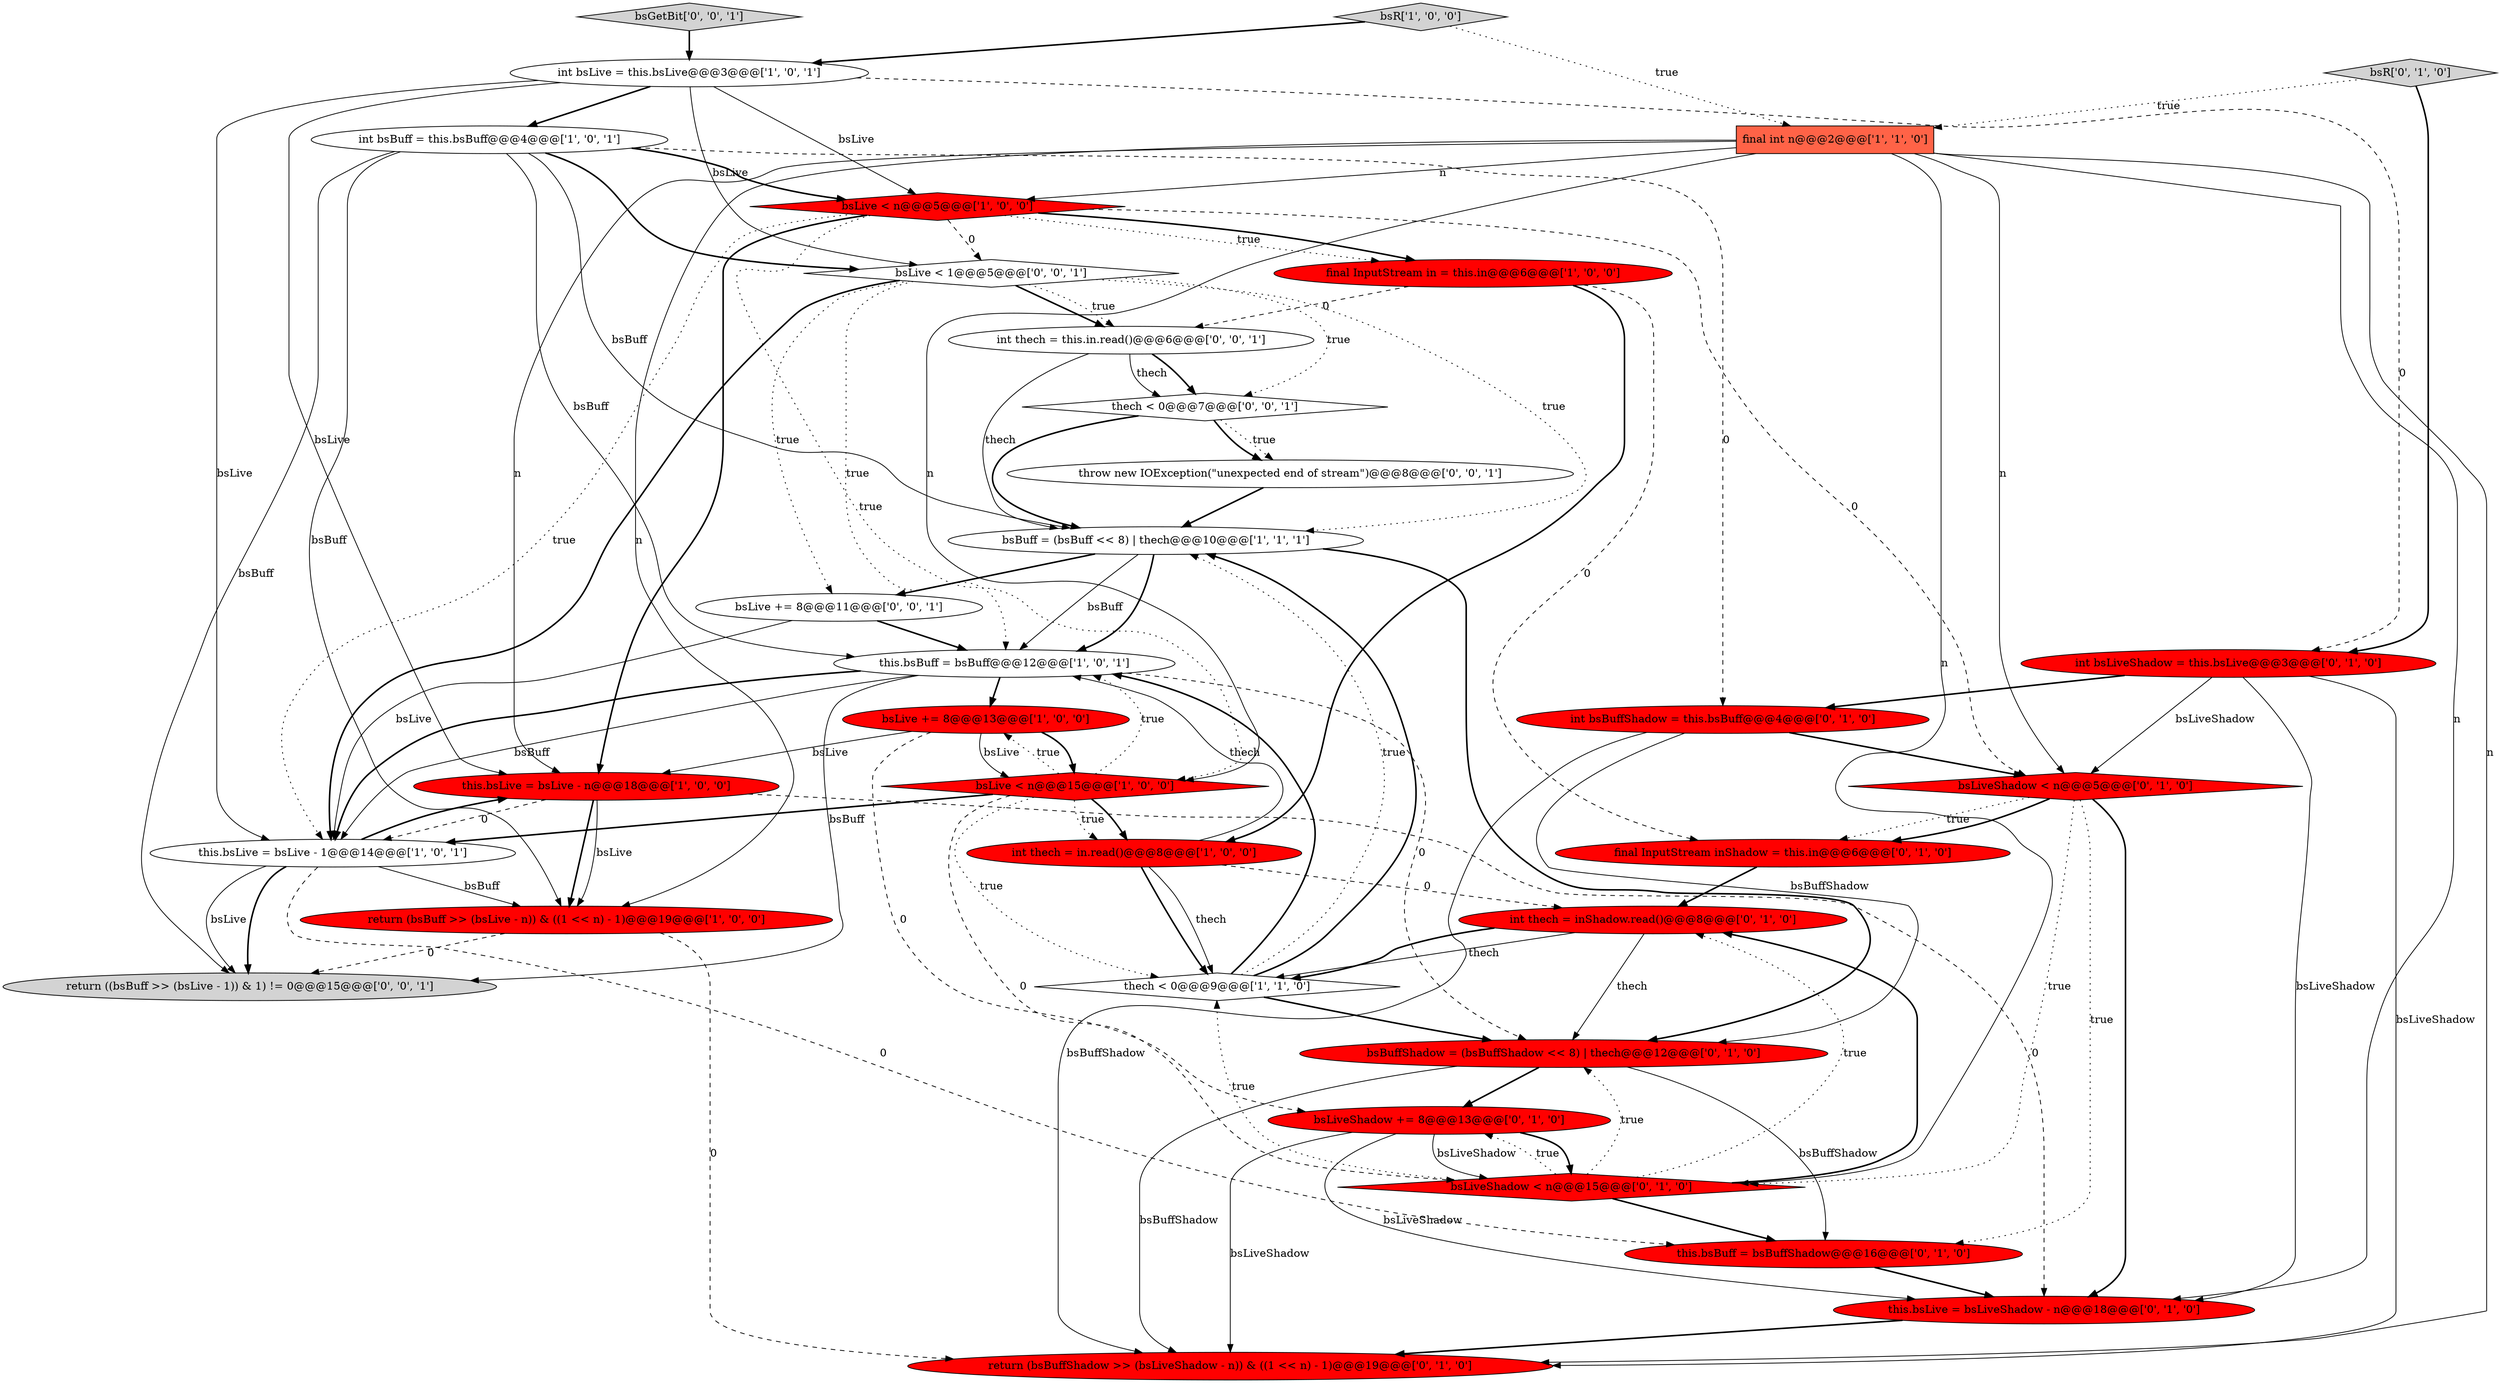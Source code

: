 digraph {
0 [style = filled, label = "bsBuff = (bsBuff << 8) | thech@@@10@@@['1', '1', '1']", fillcolor = white, shape = ellipse image = "AAA0AAABBB1BBB"];
33 [style = filled, label = "throw new IOException(\"unexpected end of stream\")@@@8@@@['0', '0', '1']", fillcolor = white, shape = ellipse image = "AAA0AAABBB3BBB"];
4 [style = filled, label = "int bsLive = this.bsLive@@@3@@@['1', '0', '1']", fillcolor = white, shape = ellipse image = "AAA0AAABBB1BBB"];
11 [style = filled, label = "this.bsLive = bsLive - n@@@18@@@['1', '0', '0']", fillcolor = red, shape = ellipse image = "AAA1AAABBB1BBB"];
32 [style = filled, label = "return ((bsBuff >> (bsLive - 1)) & 1) != 0@@@15@@@['0', '0', '1']", fillcolor = lightgray, shape = ellipse image = "AAA0AAABBB3BBB"];
12 [style = filled, label = "return (bsBuff >> (bsLive - n)) & ((1 << n) - 1)@@@19@@@['1', '0', '0']", fillcolor = red, shape = ellipse image = "AAA1AAABBB1BBB"];
22 [style = filled, label = "final InputStream inShadow = this.in@@@6@@@['0', '1', '0']", fillcolor = red, shape = ellipse image = "AAA1AAABBB2BBB"];
24 [style = filled, label = "return (bsBuffShadow >> (bsLiveShadow - n)) & ((1 << n) - 1)@@@19@@@['0', '1', '0']", fillcolor = red, shape = ellipse image = "AAA1AAABBB2BBB"];
7 [style = filled, label = "this.bsBuff = bsBuff@@@12@@@['1', '0', '1']", fillcolor = white, shape = ellipse image = "AAA0AAABBB1BBB"];
19 [style = filled, label = "bsLiveShadow < n@@@5@@@['0', '1', '0']", fillcolor = red, shape = diamond image = "AAA1AAABBB2BBB"];
31 [style = filled, label = "thech < 0@@@7@@@['0', '0', '1']", fillcolor = white, shape = diamond image = "AAA0AAABBB3BBB"];
6 [style = filled, label = "bsLive < n@@@15@@@['1', '0', '0']", fillcolor = red, shape = diamond image = "AAA1AAABBB1BBB"];
29 [style = filled, label = "int thech = this.in.read()@@@6@@@['0', '0', '1']", fillcolor = white, shape = ellipse image = "AAA0AAABBB3BBB"];
1 [style = filled, label = "thech < 0@@@9@@@['1', '1', '0']", fillcolor = white, shape = diamond image = "AAA0AAABBB1BBB"];
18 [style = filled, label = "bsLiveShadow += 8@@@13@@@['0', '1', '0']", fillcolor = red, shape = ellipse image = "AAA1AAABBB2BBB"];
27 [style = filled, label = "bsGetBit['0', '0', '1']", fillcolor = lightgray, shape = diamond image = "AAA0AAABBB3BBB"];
2 [style = filled, label = "final int n@@@2@@@['1', '1', '0']", fillcolor = tomato, shape = box image = "AAA0AAABBB1BBB"];
13 [style = filled, label = "bsLive += 8@@@13@@@['1', '0', '0']", fillcolor = red, shape = ellipse image = "AAA1AAABBB1BBB"];
3 [style = filled, label = "int bsBuff = this.bsBuff@@@4@@@['1', '0', '1']", fillcolor = white, shape = ellipse image = "AAA0AAABBB1BBB"];
16 [style = filled, label = "this.bsBuff = bsBuffShadow@@@16@@@['0', '1', '0']", fillcolor = red, shape = ellipse image = "AAA1AAABBB2BBB"];
20 [style = filled, label = "bsBuffShadow = (bsBuffShadow << 8) | thech@@@12@@@['0', '1', '0']", fillcolor = red, shape = ellipse image = "AAA1AAABBB2BBB"];
17 [style = filled, label = "int bsBuffShadow = this.bsBuff@@@4@@@['0', '1', '0']", fillcolor = red, shape = ellipse image = "AAA1AAABBB2BBB"];
14 [style = filled, label = "bsR['1', '0', '0']", fillcolor = lightgray, shape = diamond image = "AAA0AAABBB1BBB"];
9 [style = filled, label = "final InputStream in = this.in@@@6@@@['1', '0', '0']", fillcolor = red, shape = ellipse image = "AAA1AAABBB1BBB"];
26 [style = filled, label = "this.bsLive = bsLiveShadow - n@@@18@@@['0', '1', '0']", fillcolor = red, shape = ellipse image = "AAA1AAABBB2BBB"];
30 [style = filled, label = "bsLive < 1@@@5@@@['0', '0', '1']", fillcolor = white, shape = diamond image = "AAA0AAABBB3BBB"];
23 [style = filled, label = "bsLiveShadow < n@@@15@@@['0', '1', '0']", fillcolor = red, shape = diamond image = "AAA1AAABBB2BBB"];
25 [style = filled, label = "int bsLiveShadow = this.bsLive@@@3@@@['0', '1', '0']", fillcolor = red, shape = ellipse image = "AAA1AAABBB2BBB"];
28 [style = filled, label = "bsLive += 8@@@11@@@['0', '0', '1']", fillcolor = white, shape = ellipse image = "AAA0AAABBB3BBB"];
21 [style = filled, label = "bsR['0', '1', '0']", fillcolor = lightgray, shape = diamond image = "AAA0AAABBB2BBB"];
10 [style = filled, label = "this.bsLive = bsLive - 1@@@14@@@['1', '0', '1']", fillcolor = white, shape = ellipse image = "AAA0AAABBB1BBB"];
5 [style = filled, label = "int thech = in.read()@@@8@@@['1', '0', '0']", fillcolor = red, shape = ellipse image = "AAA1AAABBB1BBB"];
15 [style = filled, label = "int thech = inShadow.read()@@@8@@@['0', '1', '0']", fillcolor = red, shape = ellipse image = "AAA1AAABBB2BBB"];
8 [style = filled, label = "bsLive < n@@@5@@@['1', '0', '0']", fillcolor = red, shape = diamond image = "AAA1AAABBB1BBB"];
2->8 [style = solid, label="n"];
22->15 [style = bold, label=""];
30->0 [style = dotted, label="true"];
6->1 [style = dotted, label="true"];
1->20 [style = bold, label=""];
7->20 [style = dashed, label="0"];
10->32 [style = bold, label=""];
25->24 [style = solid, label="bsLiveShadow"];
2->23 [style = solid, label="n"];
30->29 [style = bold, label=""];
33->0 [style = bold, label=""];
2->19 [style = solid, label="n"];
4->25 [style = dashed, label="0"];
23->18 [style = dotted, label="true"];
5->7 [style = solid, label="thech"];
12->24 [style = dashed, label="0"];
3->12 [style = solid, label="bsBuff"];
9->5 [style = bold, label=""];
23->15 [style = dotted, label="true"];
2->11 [style = solid, label="n"];
8->30 [style = dashed, label="0"];
1->0 [style = dotted, label="true"];
13->18 [style = dashed, label="0"];
8->11 [style = bold, label=""];
3->30 [style = bold, label=""];
10->11 [style = bold, label=""];
14->2 [style = dotted, label="true"];
4->3 [style = bold, label=""];
4->11 [style = solid, label="bsLive"];
30->7 [style = dotted, label="true"];
6->13 [style = dotted, label="true"];
17->24 [style = solid, label="bsBuffShadow"];
16->26 [style = bold, label=""];
10->12 [style = solid, label="bsBuff"];
11->12 [style = bold, label=""];
1->0 [style = bold, label=""];
21->25 [style = bold, label=""];
26->24 [style = bold, label=""];
31->33 [style = dotted, label="true"];
20->24 [style = solid, label="bsBuffShadow"];
0->7 [style = bold, label=""];
20->18 [style = bold, label=""];
5->1 [style = bold, label=""];
30->29 [style = dotted, label="true"];
3->7 [style = solid, label="bsBuff"];
23->1 [style = dotted, label="true"];
0->7 [style = solid, label="bsBuff"];
19->26 [style = bold, label=""];
31->33 [style = bold, label=""];
25->19 [style = solid, label="bsLiveShadow"];
19->22 [style = dotted, label="true"];
30->10 [style = bold, label=""];
6->7 [style = dotted, label="true"];
2->12 [style = solid, label="n"];
0->20 [style = bold, label=""];
13->6 [style = solid, label="bsLive"];
30->28 [style = dotted, label="true"];
2->26 [style = solid, label="n"];
19->22 [style = bold, label=""];
14->4 [style = bold, label=""];
4->10 [style = solid, label="bsLive"];
15->1 [style = solid, label="thech"];
15->20 [style = solid, label="thech"];
18->23 [style = bold, label=""];
3->32 [style = solid, label="bsBuff"];
31->0 [style = bold, label=""];
12->32 [style = dashed, label="0"];
4->30 [style = solid, label="bsLive"];
11->26 [style = dashed, label="0"];
23->15 [style = bold, label=""];
21->2 [style = dotted, label="true"];
9->22 [style = dashed, label="0"];
28->10 [style = solid, label="bsLive"];
1->7 [style = bold, label=""];
25->17 [style = bold, label=""];
2->24 [style = solid, label="n"];
25->26 [style = solid, label="bsLiveShadow"];
6->5 [style = bold, label=""];
23->20 [style = dotted, label="true"];
7->32 [style = solid, label="bsBuff"];
17->20 [style = solid, label="bsBuffShadow"];
8->6 [style = dotted, label="true"];
20->16 [style = solid, label="bsBuffShadow"];
18->24 [style = solid, label="bsLiveShadow"];
3->8 [style = bold, label=""];
6->10 [style = bold, label=""];
10->32 [style = solid, label="bsLive"];
2->6 [style = solid, label="n"];
10->16 [style = dashed, label="0"];
8->9 [style = dotted, label="true"];
13->6 [style = bold, label=""];
18->26 [style = solid, label="bsLiveShadow"];
5->15 [style = dashed, label="0"];
7->10 [style = solid, label="bsBuff"];
30->31 [style = dotted, label="true"];
11->12 [style = solid, label="bsLive"];
15->1 [style = bold, label=""];
7->13 [style = bold, label=""];
11->10 [style = dashed, label="0"];
18->23 [style = solid, label="bsLiveShadow"];
8->19 [style = dashed, label="0"];
23->16 [style = bold, label=""];
3->0 [style = solid, label="bsBuff"];
3->17 [style = dashed, label="0"];
7->10 [style = bold, label=""];
5->1 [style = solid, label="thech"];
29->31 [style = bold, label=""];
29->31 [style = solid, label="thech"];
29->0 [style = solid, label="thech"];
28->7 [style = bold, label=""];
19->23 [style = dotted, label="true"];
8->10 [style = dotted, label="true"];
17->19 [style = bold, label=""];
4->8 [style = solid, label="bsLive"];
27->4 [style = bold, label=""];
9->29 [style = dashed, label="0"];
8->9 [style = bold, label=""];
19->16 [style = dotted, label="true"];
13->11 [style = solid, label="bsLive"];
6->23 [style = dashed, label="0"];
0->28 [style = bold, label=""];
6->5 [style = dotted, label="true"];
}

